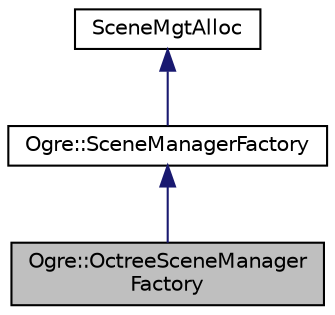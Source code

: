 digraph "Ogre::OctreeSceneManagerFactory"
{
  bgcolor="transparent";
  edge [fontname="Helvetica",fontsize="10",labelfontname="Helvetica",labelfontsize="10"];
  node [fontname="Helvetica",fontsize="10",shape=record];
  Node0 [label="Ogre::OctreeSceneManager\lFactory",height=0.2,width=0.4,color="black", fillcolor="grey75", style="filled", fontcolor="black"];
  Node1 -> Node0 [dir="back",color="midnightblue",fontsize="10",style="solid",fontname="Helvetica"];
  Node1 [label="Ogre::SceneManagerFactory",height=0.2,width=0.4,color="black",URL="$class_ogre_1_1_scene_manager_factory.html",tooltip="Class which will create instances of a given SceneManager. "];
  Node2 -> Node1 [dir="back",color="midnightblue",fontsize="10",style="solid",fontname="Helvetica"];
  Node2 [label="SceneMgtAlloc",height=0.2,width=0.4,color="black",URL="$class_ogre_1_1_allocated_object.html"];
}
